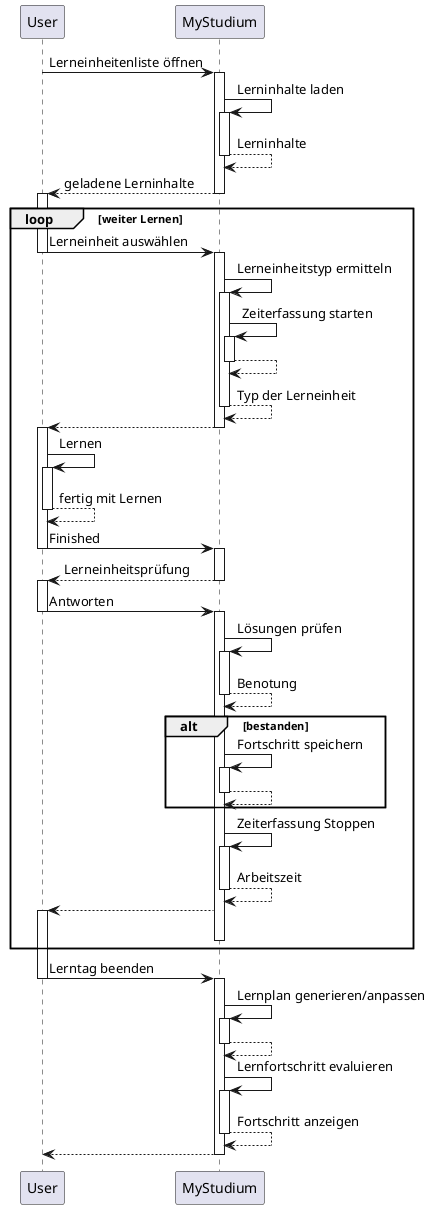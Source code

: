 @startuml Sequenz Lerneinheit absolvieren

User-> MyStudium: Lerneinheitenliste öffnen
activate MyStudium
MyStudium -> MyStudium: Lerninhalte laden
activate MyStudium
MyStudium --> MyStudium : Lerninhalte
deactivate MyStudium
User <-- MyStudium : geladene Lerninhalte
deactivate MyStudium
activate User
loop weiter Lernen
User -> MyStudium: Lerneinheit auswählen
deactivate User
activate MyStudium
MyStudium -> MyStudium:Lerneinheitstyp ermitteln

activate MyStudium

MyStudium -> MyStudium: Zeiterfassung starten
activate MyStudium
MyStudium --> MyStudium:
deactivate MyStudium
MyStudium --> MyStudium:Typ der Lerneinheit
deactivate MyStudium
User <-- MyStudium
deactivate MyStudium
activate User
User -> User: Lernen
activate User
User --> User: fertig mit Lernen
deactivate User
User -> MyStudium: Finished
deactivate User
activate MyStudium
User <-- MyStudium: Lerneinheitsprüfung
deactivate MyStudium
activate User

User -> MyStudium: Antworten
deactivate User
activate MyStudium
MyStudium ->  MyStudium: Lösungen prüfen
activate MyStudium
MyStudium --> MyStudium: Benotung
deactivate MyStudium
alt bestanden
MyStudium -> MyStudium: Fortschritt speichern
activate MyStudium
MyStudium --> MyStudium
deactivate MyStudium

end

MyStudium -> MyStudium: Zeiterfassung Stoppen
activate MyStudium
MyStudium --> MyStudium: Arbeitszeit
deactivate MyStudium
User <-- MyStudium
activate User
deactivate MyStudium
end
User -> MyStudium: Lerntag beenden
deactivate User
activate MyStudium
MyStudium -> MyStudium: Lernplan generieren/anpassen
activate MyStudium
MyStudium --> MyStudium
deactivate MyStudium
MyStudium -> MyStudium: Lernfortschritt evaluieren
activate MyStudium
MyStudium --> MyStudium: Fortschritt anzeigen
deactivate MyStudium
User <-- MyStudium
deactivate MyStudium


@enduml
